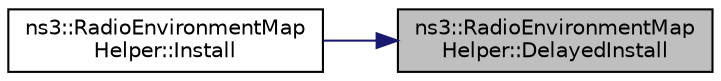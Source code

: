 digraph "ns3::RadioEnvironmentMapHelper::DelayedInstall"
{
 // LATEX_PDF_SIZE
  edge [fontname="Helvetica",fontsize="10",labelfontname="Helvetica",labelfontsize="10"];
  node [fontname="Helvetica",fontsize="10",shape=record];
  rankdir="RL";
  Node1 [label="ns3::RadioEnvironmentMap\lHelper::DelayedInstall",height=0.2,width=0.4,color="black", fillcolor="grey75", style="filled", fontcolor="black",tooltip="Scheduled by Install() to perform the actual generation of map."];
  Node1 -> Node2 [dir="back",color="midnightblue",fontsize="10",style="solid",fontname="Helvetica"];
  Node2 [label="ns3::RadioEnvironmentMap\lHelper::Install",height=0.2,width=0.4,color="black", fillcolor="white", style="filled",URL="$classns3_1_1_radio_environment_map_helper.html#a0b15c982ea80037f9409d73654b48548",tooltip="Deploy the RemSpectrumPhy objects that generate the map according to the specified settings."];
}
